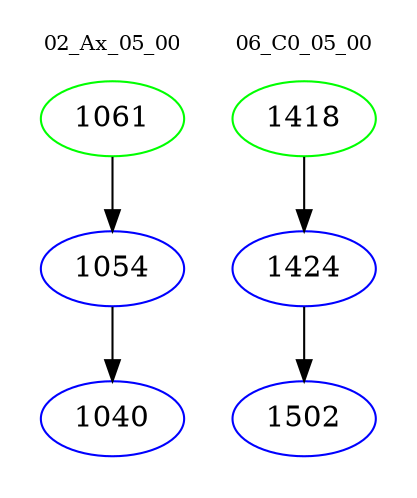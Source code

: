 digraph{
subgraph cluster_0 {
color = white
label = "02_Ax_05_00";
fontsize=10;
T0_1061 [label="1061", color="green"]
T0_1061 -> T0_1054 [color="black"]
T0_1054 [label="1054", color="blue"]
T0_1054 -> T0_1040 [color="black"]
T0_1040 [label="1040", color="blue"]
}
subgraph cluster_1 {
color = white
label = "06_C0_05_00";
fontsize=10;
T1_1418 [label="1418", color="green"]
T1_1418 -> T1_1424 [color="black"]
T1_1424 [label="1424", color="blue"]
T1_1424 -> T1_1502 [color="black"]
T1_1502 [label="1502", color="blue"]
}
}
